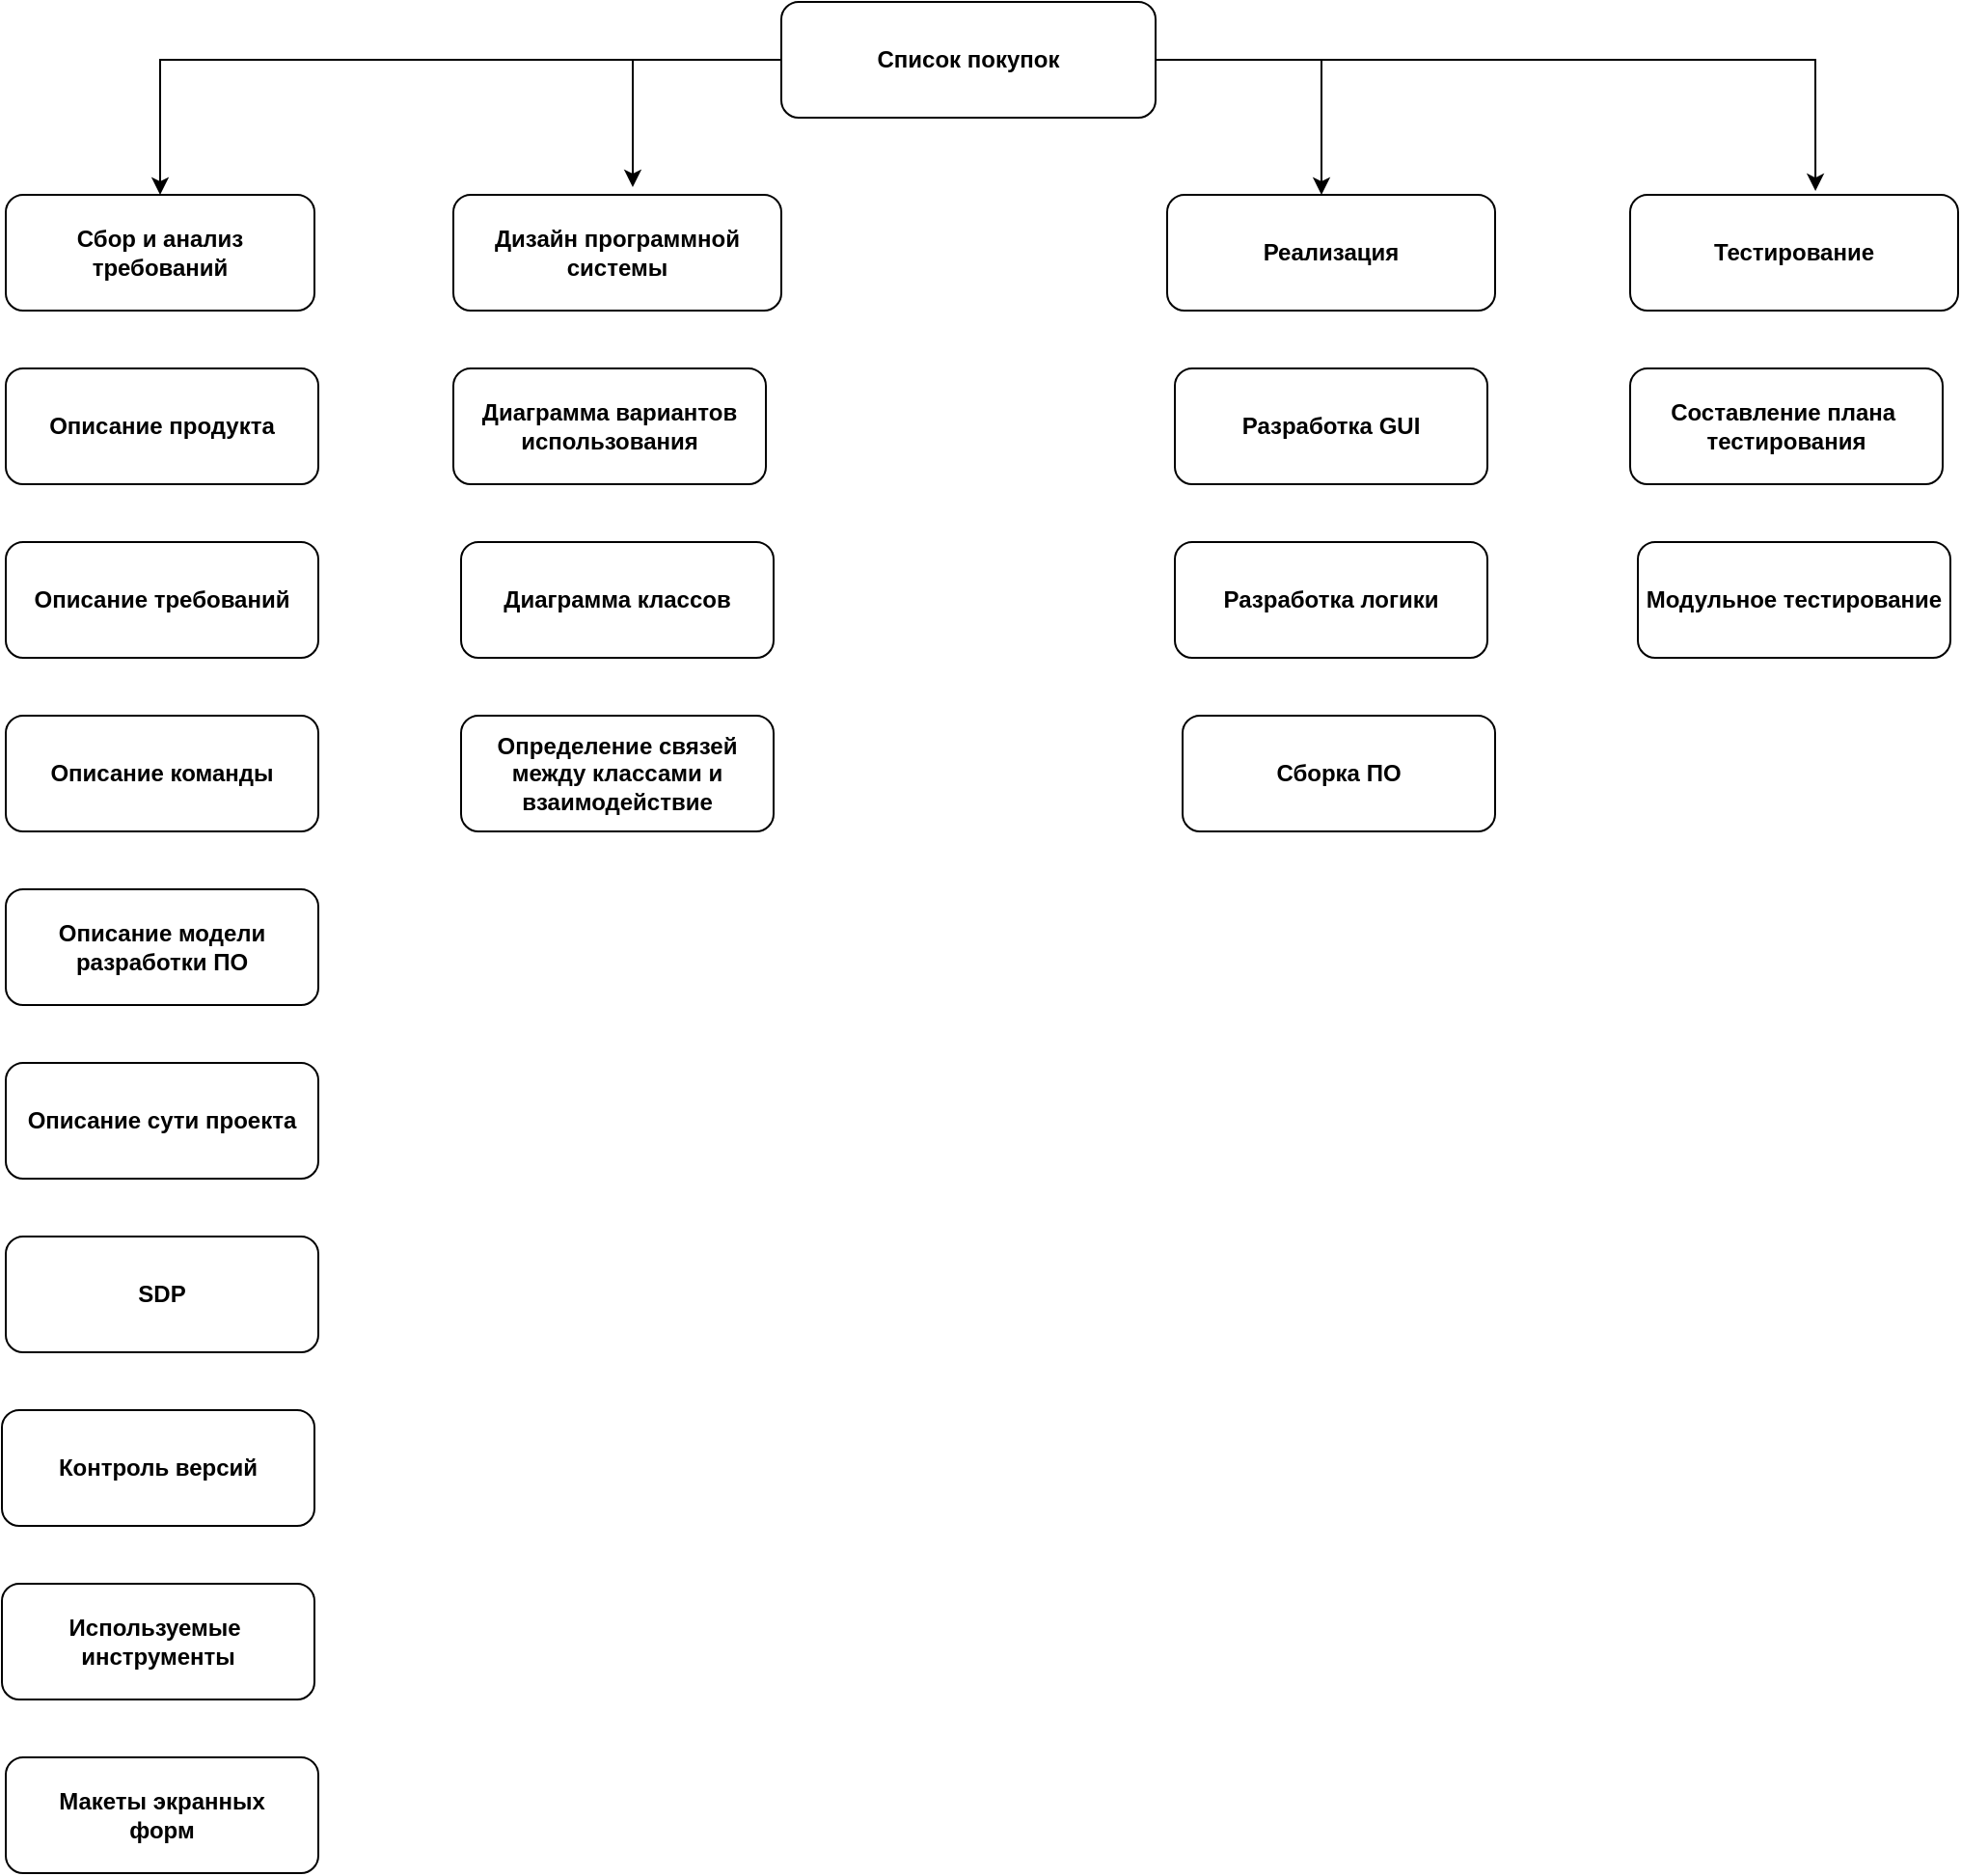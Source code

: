 <mxfile version="24.6.1" type="device">
  <diagram name="Страница — 1" id="kzI8ieXDF1DrYtMRn-V3">
    <mxGraphModel dx="2501" dy="780" grid="1" gridSize="10" guides="1" tooltips="1" connect="1" arrows="1" fold="1" page="1" pageScale="1" pageWidth="827" pageHeight="1169" math="0" shadow="0">
      <root>
        <mxCell id="0" />
        <mxCell id="1" parent="0" />
        <mxCell id="eqEhEbBqn4BWb5pRyuKo-1" value="&lt;b&gt;Список покупок&lt;/b&gt;" style="rounded=1;whiteSpace=wrap;html=1;" parent="1" vertex="1">
          <mxGeometry x="320" y="140" width="194" height="60" as="geometry" />
        </mxCell>
        <mxCell id="eqEhEbBqn4BWb5pRyuKo-2" value="&lt;b&gt;Дизайн программной системы&lt;/b&gt;" style="rounded=1;whiteSpace=wrap;html=1;" parent="1" vertex="1">
          <mxGeometry x="150" y="240" width="170" height="60" as="geometry" />
        </mxCell>
        <mxCell id="eqEhEbBqn4BWb5pRyuKo-3" value="&lt;b&gt;Сбор и анализ требований&lt;/b&gt;" style="rounded=1;whiteSpace=wrap;html=1;" parent="1" vertex="1">
          <mxGeometry x="-82" y="240" width="160" height="60" as="geometry" />
        </mxCell>
        <mxCell id="eqEhEbBqn4BWb5pRyuKo-4" value="&lt;b&gt;Тестирование&lt;/b&gt;" style="rounded=1;whiteSpace=wrap;html=1;" parent="1" vertex="1">
          <mxGeometry x="760" y="240" width="170" height="60" as="geometry" />
        </mxCell>
        <mxCell id="eqEhEbBqn4BWb5pRyuKo-5" value="&lt;b&gt;Реализация&lt;/b&gt;" style="rounded=1;whiteSpace=wrap;html=1;" parent="1" vertex="1">
          <mxGeometry x="520" y="240" width="170" height="60" as="geometry" />
        </mxCell>
        <mxCell id="eqEhEbBqn4BWb5pRyuKo-6" value="" style="endArrow=classic;html=1;rounded=0;exitX=0;exitY=0.5;exitDx=0;exitDy=0;exitPerimeter=0;entryX=0.5;entryY=0;entryDx=0;entryDy=0;" parent="1" source="eqEhEbBqn4BWb5pRyuKo-1" target="eqEhEbBqn4BWb5pRyuKo-3" edge="1">
          <mxGeometry width="50" height="50" relative="1" as="geometry">
            <mxPoint x="310" y="170" as="sourcePoint" />
            <mxPoint y="170" as="targetPoint" />
            <Array as="points">
              <mxPoint x="-2" y="170" />
            </Array>
          </mxGeometry>
        </mxCell>
        <mxCell id="eqEhEbBqn4BWb5pRyuKo-7" value="" style="endArrow=classic;html=1;rounded=0;entryX=0.547;entryY=-0.067;entryDx=0;entryDy=0;entryPerimeter=0;" parent="1" target="eqEhEbBqn4BWb5pRyuKo-2" edge="1">
          <mxGeometry width="50" height="50" relative="1" as="geometry">
            <mxPoint x="243" y="170" as="sourcePoint" />
            <mxPoint x="40" y="180" as="targetPoint" />
          </mxGeometry>
        </mxCell>
        <mxCell id="eqEhEbBqn4BWb5pRyuKo-8" value="" style="endArrow=classic;html=1;rounded=0;exitX=1;exitY=0.5;exitDx=0;exitDy=0;entryX=0.565;entryY=-0.033;entryDx=0;entryDy=0;entryPerimeter=0;" parent="1" source="eqEhEbBqn4BWb5pRyuKo-1" target="eqEhEbBqn4BWb5pRyuKo-4" edge="1">
          <mxGeometry width="50" height="50" relative="1" as="geometry">
            <mxPoint x="570" y="430" as="sourcePoint" />
            <mxPoint x="620" y="380" as="targetPoint" />
            <Array as="points">
              <mxPoint x="856" y="170" />
            </Array>
          </mxGeometry>
        </mxCell>
        <mxCell id="eqEhEbBqn4BWb5pRyuKo-9" value="" style="endArrow=classic;html=1;rounded=0;" parent="1" edge="1">
          <mxGeometry width="50" height="50" relative="1" as="geometry">
            <mxPoint x="600" y="170" as="sourcePoint" />
            <mxPoint x="600" y="240" as="targetPoint" />
          </mxGeometry>
        </mxCell>
        <mxCell id="eqEhEbBqn4BWb5pRyuKo-10" value="&lt;b&gt;Описание продукта&lt;/b&gt;" style="rounded=1;whiteSpace=wrap;html=1;" parent="1" vertex="1">
          <mxGeometry x="-82" y="330" width="162" height="60" as="geometry" />
        </mxCell>
        <mxCell id="eqEhEbBqn4BWb5pRyuKo-11" value="&lt;b&gt;Описание требований&lt;/b&gt;" style="rounded=1;whiteSpace=wrap;html=1;" parent="1" vertex="1">
          <mxGeometry x="-82" y="420" width="162" height="60" as="geometry" />
        </mxCell>
        <mxCell id="eqEhEbBqn4BWb5pRyuKo-13" value="&lt;b&gt;Описание команды&lt;/b&gt;" style="rounded=1;whiteSpace=wrap;html=1;" parent="1" vertex="1">
          <mxGeometry x="-82" y="510" width="162" height="60" as="geometry" />
        </mxCell>
        <mxCell id="eqEhEbBqn4BWb5pRyuKo-14" value="&lt;b&gt;Описание модели разработки ПО&lt;/b&gt;" style="rounded=1;whiteSpace=wrap;html=1;" parent="1" vertex="1">
          <mxGeometry x="-82" y="600" width="162" height="60" as="geometry" />
        </mxCell>
        <mxCell id="eqEhEbBqn4BWb5pRyuKo-15" value="&lt;b&gt;Описание сути проекта&lt;/b&gt;" style="rounded=1;whiteSpace=wrap;html=1;" parent="1" vertex="1">
          <mxGeometry x="-82" y="690" width="162" height="60" as="geometry" />
        </mxCell>
        <mxCell id="eqEhEbBqn4BWb5pRyuKo-16" value="&lt;b&gt;SDP&lt;/b&gt;" style="rounded=1;whiteSpace=wrap;html=1;" parent="1" vertex="1">
          <mxGeometry x="-82" y="780" width="162" height="60" as="geometry" />
        </mxCell>
        <mxCell id="eqEhEbBqn4BWb5pRyuKo-17" value="&lt;b&gt;Контроль версий&lt;/b&gt;" style="rounded=1;whiteSpace=wrap;html=1;" parent="1" vertex="1">
          <mxGeometry x="-84" y="870" width="162" height="60" as="geometry" />
        </mxCell>
        <mxCell id="eqEhEbBqn4BWb5pRyuKo-18" value="&lt;b&gt;Используемые&amp;nbsp;&lt;/b&gt;&lt;div&gt;&lt;b&gt;инструменты&lt;/b&gt;&lt;/div&gt;" style="rounded=1;whiteSpace=wrap;html=1;" parent="1" vertex="1">
          <mxGeometry x="-84" y="960" width="162" height="60" as="geometry" />
        </mxCell>
        <mxCell id="eqEhEbBqn4BWb5pRyuKo-19" value="&lt;b&gt;Макеты экранных&lt;/b&gt;&lt;div&gt;&lt;b&gt;форм&lt;/b&gt;&lt;/div&gt;" style="rounded=1;whiteSpace=wrap;html=1;" parent="1" vertex="1">
          <mxGeometry x="-82" y="1050" width="162" height="60" as="geometry" />
        </mxCell>
        <mxCell id="eqEhEbBqn4BWb5pRyuKo-20" value="&lt;b&gt;Диаграмма вариантов&lt;/b&gt;&lt;div&gt;&lt;b&gt;использования&lt;/b&gt;&lt;/div&gt;" style="rounded=1;whiteSpace=wrap;html=1;" parent="1" vertex="1">
          <mxGeometry x="150" y="330" width="162" height="60" as="geometry" />
        </mxCell>
        <mxCell id="eqEhEbBqn4BWb5pRyuKo-21" value="&lt;b&gt;Диаграмма классов&lt;/b&gt;" style="rounded=1;whiteSpace=wrap;html=1;" parent="1" vertex="1">
          <mxGeometry x="154" y="420" width="162" height="60" as="geometry" />
        </mxCell>
        <mxCell id="eqEhEbBqn4BWb5pRyuKo-22" value="&lt;b&gt;Определение связей между классами и взаимодействие&lt;/b&gt;" style="rounded=1;whiteSpace=wrap;html=1;" parent="1" vertex="1">
          <mxGeometry x="154" y="510" width="162" height="60" as="geometry" />
        </mxCell>
        <mxCell id="eqEhEbBqn4BWb5pRyuKo-23" value="&lt;b&gt;Разработка GUI&lt;/b&gt;" style="rounded=1;whiteSpace=wrap;html=1;" parent="1" vertex="1">
          <mxGeometry x="524" y="330" width="162" height="60" as="geometry" />
        </mxCell>
        <mxCell id="eqEhEbBqn4BWb5pRyuKo-24" value="&lt;b&gt;Разработка логики&lt;/b&gt;" style="rounded=1;whiteSpace=wrap;html=1;" parent="1" vertex="1">
          <mxGeometry x="524" y="420" width="162" height="60" as="geometry" />
        </mxCell>
        <mxCell id="eqEhEbBqn4BWb5pRyuKo-25" value="&lt;b&gt;Сборка ПО&lt;/b&gt;" style="rounded=1;whiteSpace=wrap;html=1;" parent="1" vertex="1">
          <mxGeometry x="528" y="510" width="162" height="60" as="geometry" />
        </mxCell>
        <mxCell id="eqEhEbBqn4BWb5pRyuKo-26" value="&lt;b&gt;Составление плана&amp;nbsp;&lt;/b&gt;&lt;div&gt;&lt;b&gt;тестирования&lt;/b&gt;&lt;/div&gt;" style="rounded=1;whiteSpace=wrap;html=1;" parent="1" vertex="1">
          <mxGeometry x="760" y="330" width="162" height="60" as="geometry" />
        </mxCell>
        <mxCell id="eqEhEbBqn4BWb5pRyuKo-27" value="&lt;b&gt;Модульное тестирование&lt;/b&gt;" style="rounded=1;whiteSpace=wrap;html=1;" parent="1" vertex="1">
          <mxGeometry x="764" y="420" width="162" height="60" as="geometry" />
        </mxCell>
      </root>
    </mxGraphModel>
  </diagram>
</mxfile>

